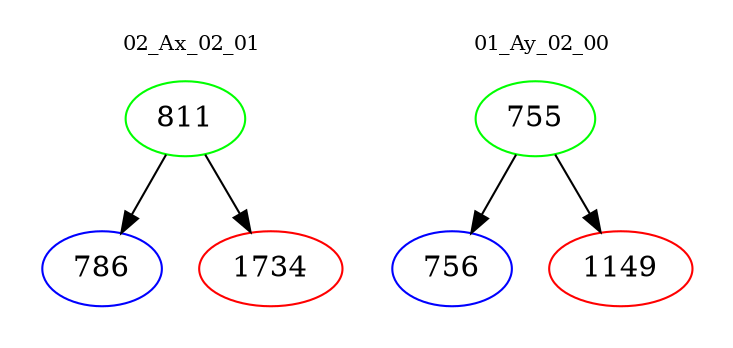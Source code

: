 digraph{
subgraph cluster_0 {
color = white
label = "02_Ax_02_01";
fontsize=10;
T0_811 [label="811", color="green"]
T0_811 -> T0_786 [color="black"]
T0_786 [label="786", color="blue"]
T0_811 -> T0_1734 [color="black"]
T0_1734 [label="1734", color="red"]
}
subgraph cluster_1 {
color = white
label = "01_Ay_02_00";
fontsize=10;
T1_755 [label="755", color="green"]
T1_755 -> T1_756 [color="black"]
T1_756 [label="756", color="blue"]
T1_755 -> T1_1149 [color="black"]
T1_1149 [label="1149", color="red"]
}
}
